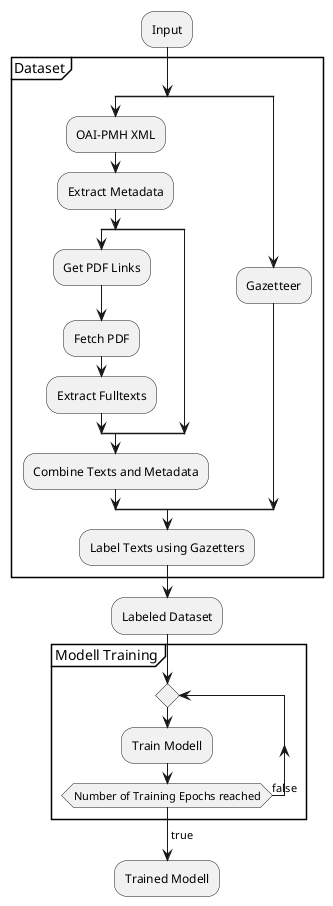 @startuml
:Input;
group Dataset
    split
        :OAI-PMH XML;
        label extractmetadata
        :Extract Metadata;
        split
            :Get PDF Links;
            :Fetch PDF;
            :Extract Fulltexts;
        split again
            ->
        end split
        :Combine Texts and Metadata;
    split again
        :Gazetteer;
    end split
    :Label Texts using Gazetters;
    end group
    :Labeled Dataset;

    group Modell Training
        repeat
            :Train Modell;
        repeat while (Number of Training Epochs reached) is (false)
        ->true;
        end group
        :Trained Modell;

        @enduml